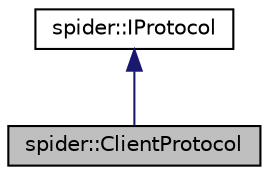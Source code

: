 digraph "spider::ClientProtocol"
{
  edge [fontname="Helvetica",fontsize="10",labelfontname="Helvetica",labelfontsize="10"];
  node [fontname="Helvetica",fontsize="10",shape=record];
  Node2 [label="spider::ClientProtocol",height=0.2,width=0.4,color="black", fillcolor="grey75", style="filled", fontcolor="black"];
  Node3 -> Node2 [dir="back",color="midnightblue",fontsize="10",style="solid",fontname="Helvetica"];
  Node3 [label="spider::IProtocol",height=0.2,width=0.4,color="black", fillcolor="white", style="filled",URL="$classspider_1_1_i_protocol.html"];
}
